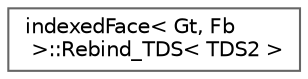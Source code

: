 digraph "Graphical Class Hierarchy"
{
 // LATEX_PDF_SIZE
  bgcolor="transparent";
  edge [fontname=Helvetica,fontsize=10,labelfontname=Helvetica,labelfontsize=10];
  node [fontname=Helvetica,fontsize=10,shape=box,height=0.2,width=0.4];
  rankdir="LR";
  Node0 [id="Node000000",label="indexedFace\< Gt, Fb\l \>::Rebind_TDS\< TDS2 \>",height=0.2,width=0.4,color="grey40", fillcolor="white", style="filled",URL="$structCGAL_1_1indexedFace_1_1Rebind__TDS.html",tooltip=" "];
}
